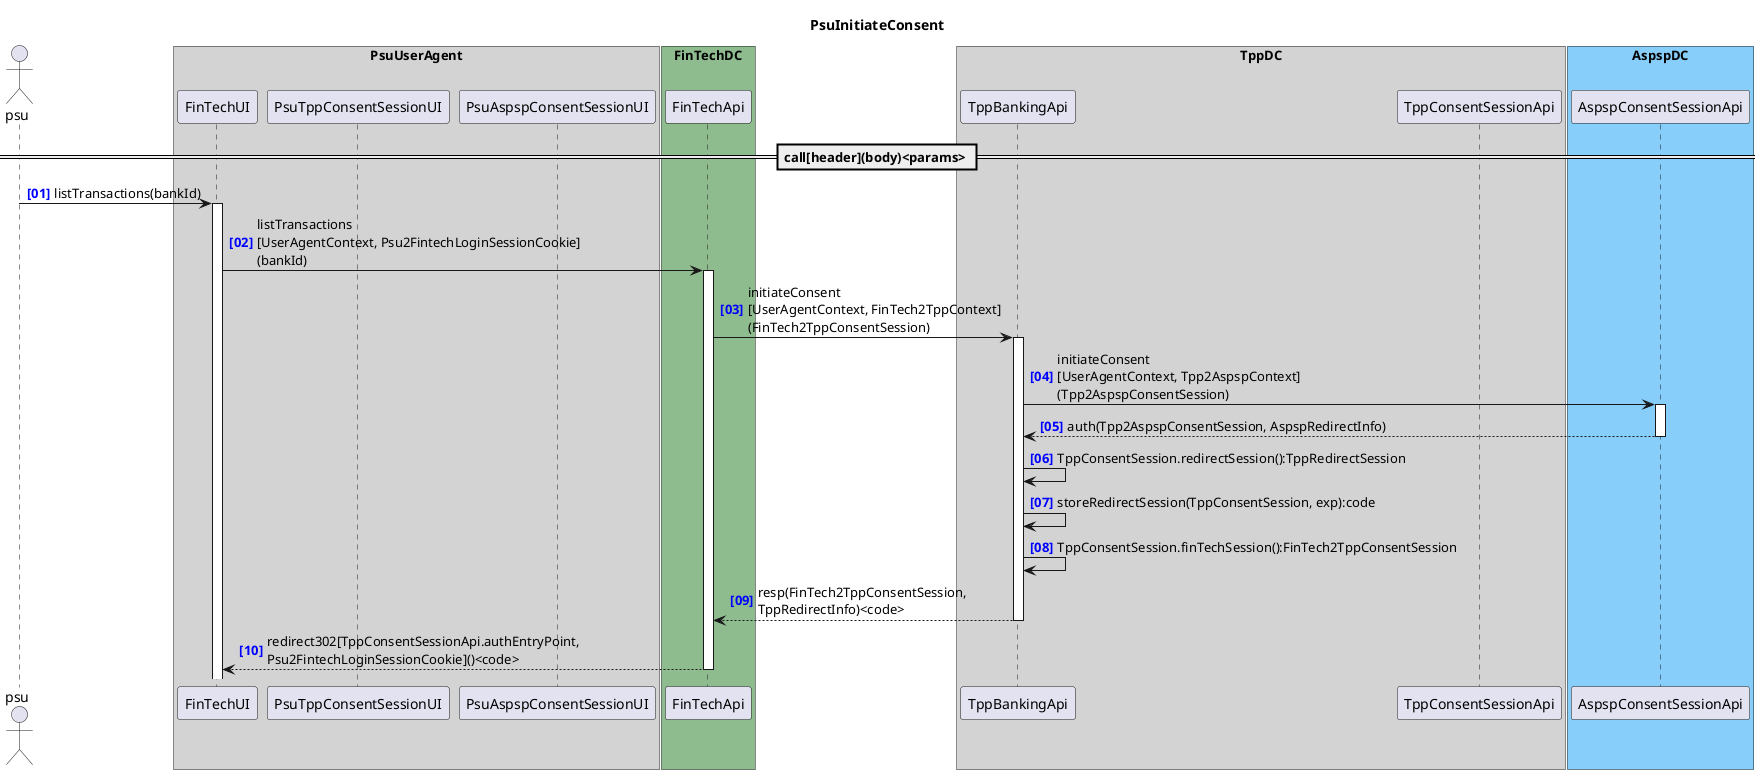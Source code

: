 @startuml PsuInitiateConsent
title PsuInitiateConsent
autonumber "<b><color blue>[00]"
actor psu

box "PsuUserAgent" #LightGray
    participant "FinTechUI" as FinTechUI
    participant "PsuTppConsentSessionUI" as PsuTppConsentSessionUI
    participant "PsuAspspConsentSessionUI" as PsuAspspConsentSessionUI
end box
box "FinTechDC" #DarkSeaGreen
    participant "FinTechApi" as FinTechApi
end box
box "TppDC" #LightGray
    participant "TppBankingApi" as TppBankingApi
    participant "TppConsentSessionApi" as TppConsentSessionApi
end box
box "AspspDC" #LightSkyBlue
    participant "AspspConsentSessionApi" as AspspConsentSessionApi
end box

== call[header](body)<params> ==

psu -> FinTechUI ++ : listTransactions(bankId)
FinTechUI -> FinTechApi ++ : listTransactions\n[UserAgentContext, Psu2FintechLoginSessionCookie]\n(bankId)
FinTechApi -> TppBankingApi ++ : initiateConsent\n[UserAgentContext, FinTech2TppContext]\n(FinTech2TppConsentSession)
TppBankingApi -> AspspConsentSessionApi ++ : initiateConsent\n[UserAgentContext, Tpp2AspspContext]\n(Tpp2AspspConsentSession)
return auth(Tpp2AspspConsentSession, AspspRedirectInfo)
TppBankingApi -> TppBankingApi : TppConsentSession.redirectSession():TppRedirectSession
TppBankingApi -> TppBankingApi : storeRedirectSession(TppConsentSession, exp):code
TppBankingApi -> TppBankingApi : TppConsentSession.finTechSession():FinTech2TppConsentSession
return resp(FinTech2TppConsentSession,\nTppRedirectInfo)<code>
return redirect302[TppConsentSessionApi.authEntryPoint,\nPsu2FintechLoginSessionCookie]()<code>
@enduml
